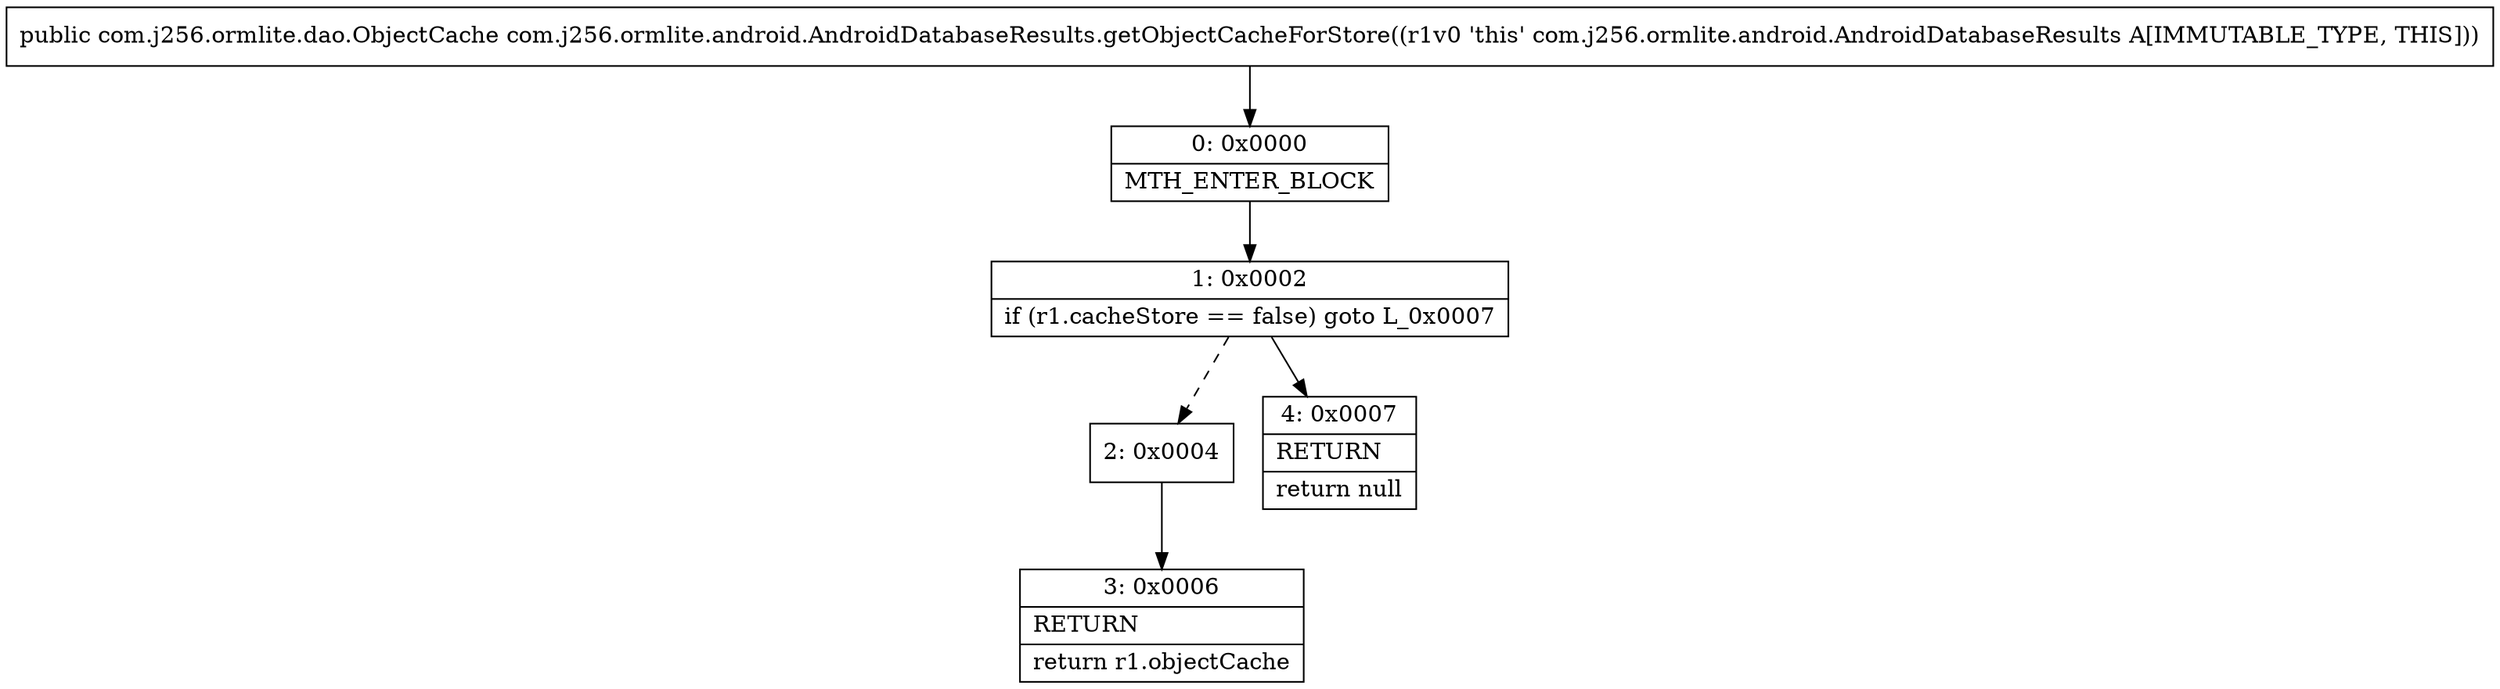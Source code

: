 digraph "CFG forcom.j256.ormlite.android.AndroidDatabaseResults.getObjectCacheForStore()Lcom\/j256\/ormlite\/dao\/ObjectCache;" {
Node_0 [shape=record,label="{0\:\ 0x0000|MTH_ENTER_BLOCK\l}"];
Node_1 [shape=record,label="{1\:\ 0x0002|if (r1.cacheStore == false) goto L_0x0007\l}"];
Node_2 [shape=record,label="{2\:\ 0x0004}"];
Node_3 [shape=record,label="{3\:\ 0x0006|RETURN\l|return r1.objectCache\l}"];
Node_4 [shape=record,label="{4\:\ 0x0007|RETURN\l|return null\l}"];
MethodNode[shape=record,label="{public com.j256.ormlite.dao.ObjectCache com.j256.ormlite.android.AndroidDatabaseResults.getObjectCacheForStore((r1v0 'this' com.j256.ormlite.android.AndroidDatabaseResults A[IMMUTABLE_TYPE, THIS])) }"];
MethodNode -> Node_0;
Node_0 -> Node_1;
Node_1 -> Node_2[style=dashed];
Node_1 -> Node_4;
Node_2 -> Node_3;
}

